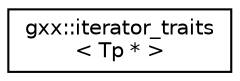 digraph "Graphical Class Hierarchy"
{
  edge [fontname="Helvetica",fontsize="10",labelfontname="Helvetica",labelfontsize="10"];
  node [fontname="Helvetica",fontsize="10",shape=record];
  rankdir="LR";
  Node1 [label="gxx::iterator_traits\l\< Tp * \>",height=0.2,width=0.4,color="black", fillcolor="white", style="filled",URL="$structgxx_1_1iterator__traits_3_01Tp_01_5_01_4.html",tooltip="Partial specialization for pointer types. "];
}
